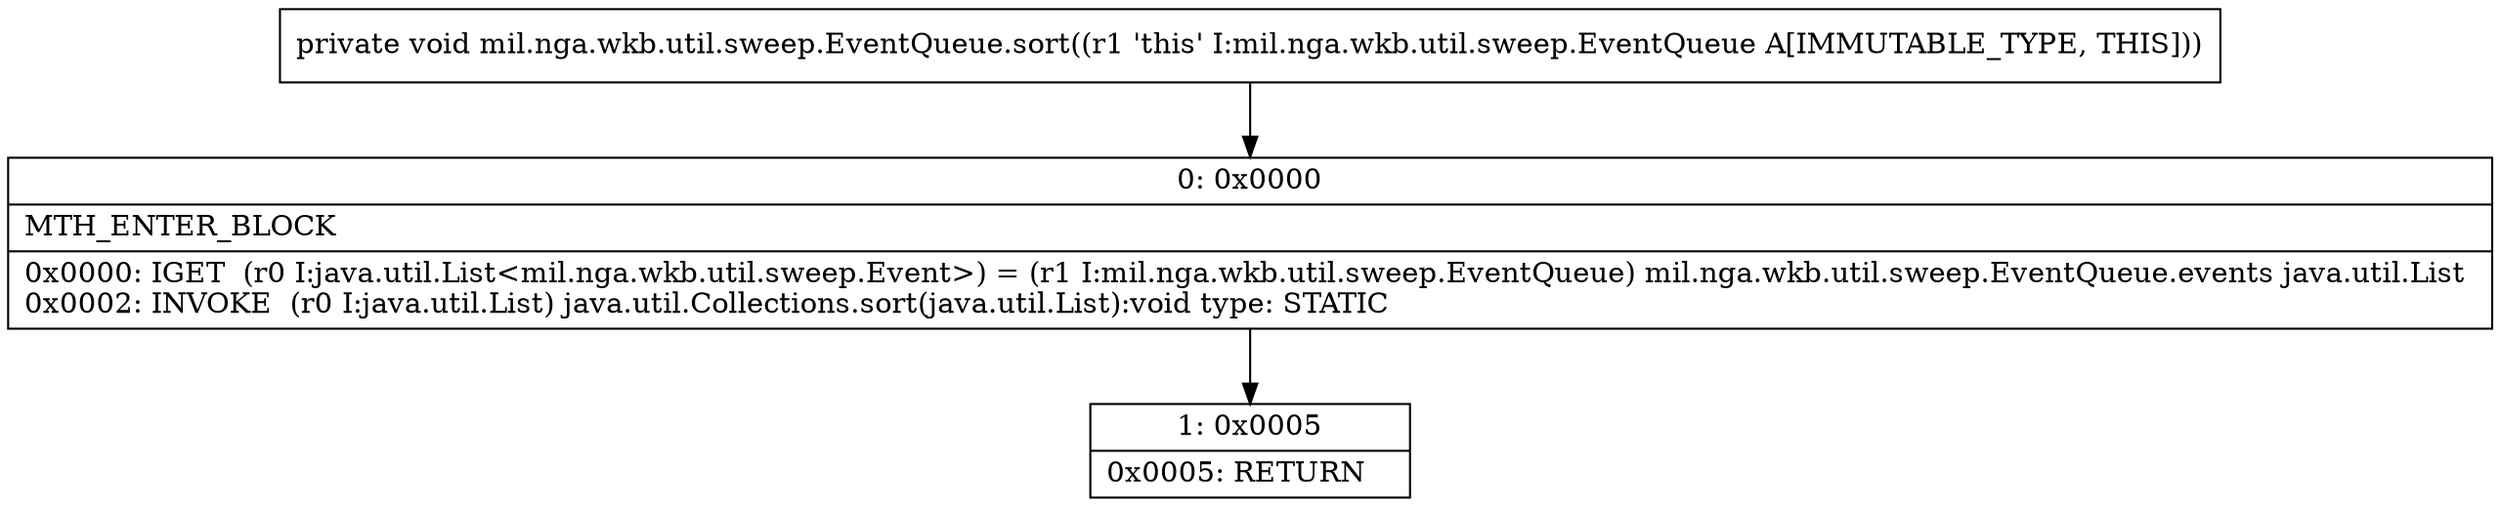 digraph "CFG formil.nga.wkb.util.sweep.EventQueue.sort()V" {
Node_0 [shape=record,label="{0\:\ 0x0000|MTH_ENTER_BLOCK\l|0x0000: IGET  (r0 I:java.util.List\<mil.nga.wkb.util.sweep.Event\>) = (r1 I:mil.nga.wkb.util.sweep.EventQueue) mil.nga.wkb.util.sweep.EventQueue.events java.util.List \l0x0002: INVOKE  (r0 I:java.util.List) java.util.Collections.sort(java.util.List):void type: STATIC \l}"];
Node_1 [shape=record,label="{1\:\ 0x0005|0x0005: RETURN   \l}"];
MethodNode[shape=record,label="{private void mil.nga.wkb.util.sweep.EventQueue.sort((r1 'this' I:mil.nga.wkb.util.sweep.EventQueue A[IMMUTABLE_TYPE, THIS])) }"];
MethodNode -> Node_0;
Node_0 -> Node_1;
}

